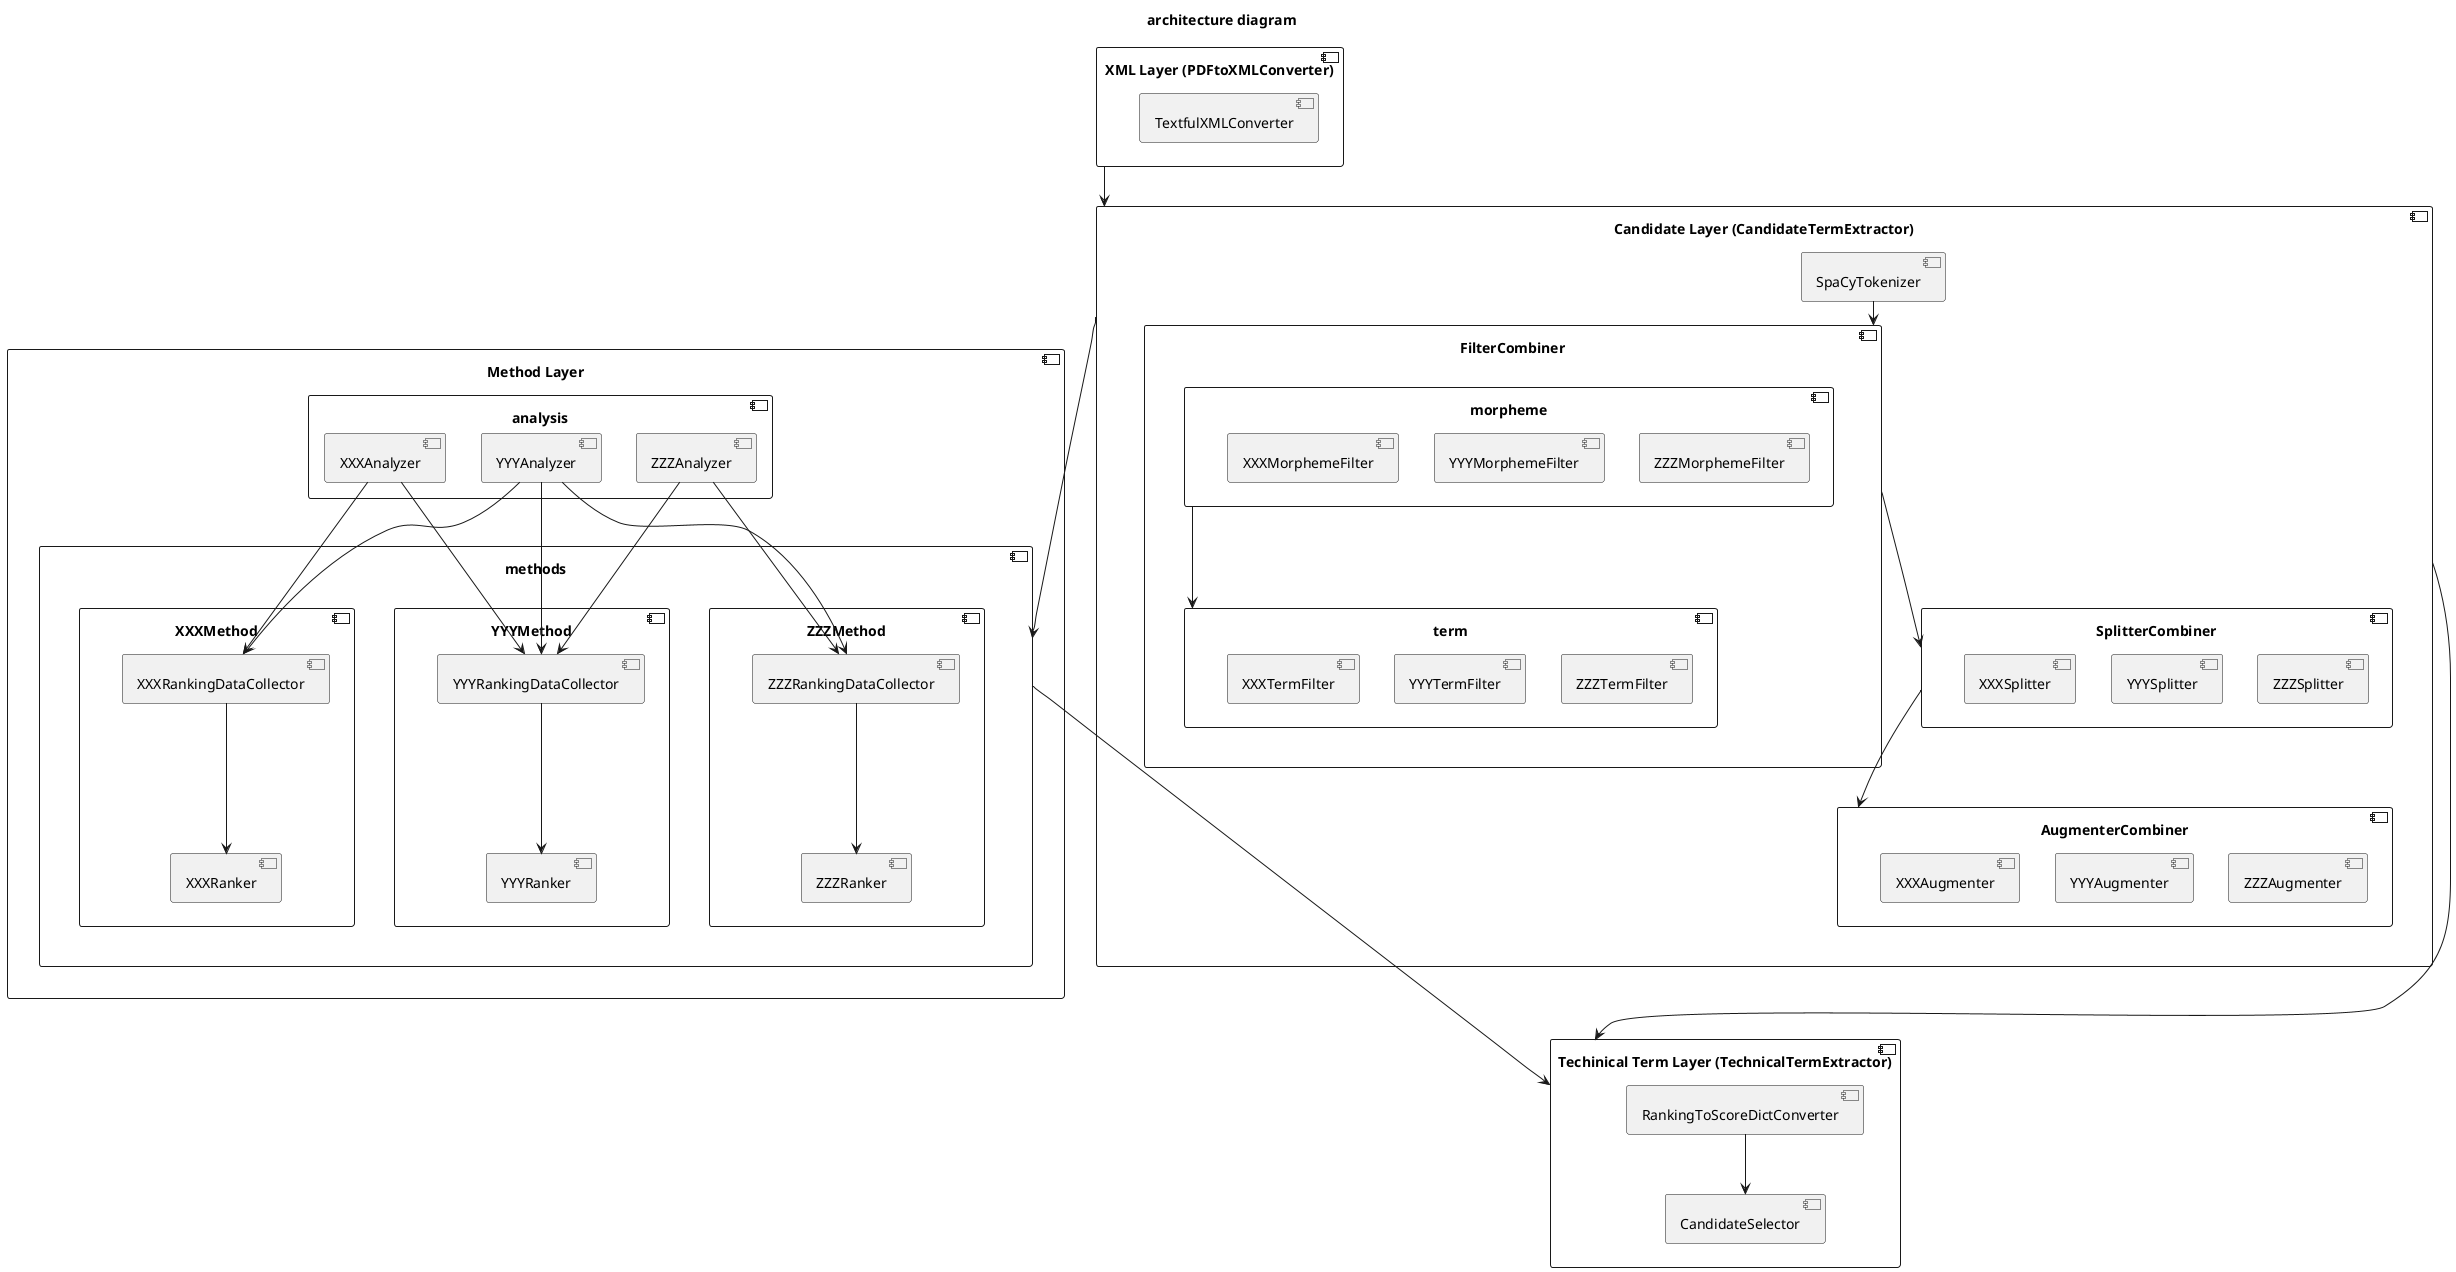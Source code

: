 @startuml
title "architecture diagram"

component "XML Layer (PDFtoXMLConverter)" as XMLLayer {
    component TextfulXMLConverter
}

component "Candidate Layer (CandidateTermExtractor)" as CandidateLayer {
    component SpaCyTokenizer
    component FilterCombiner {
        component morpheme {
            component XXXMorphemeFilter
            component YYYMorphemeFilter
            component ZZZMorphemeFilter

            XXXMorphemeFilter -[hidden]right- YYYMorphemeFilter
            YYYMorphemeFilter -[hidden]right- ZZZMorphemeFilter
        }

        component term {
            component XXXTermFilter
            component YYYTermFilter
            component ZZZTermFilter

            XXXTermFilter -[hidden]right- YYYTermFilter
            YYYTermFilter -[hidden]right- ZZZTermFilter
        }
        morpheme -down-> term
    }

    component SplitterCombiner {
        component XXXSplitter
        component YYYSplitter
        component ZZZSplitter

        XXXSplitter -[hidden]right- YYYSplitter
        YYYSplitter -[hidden]right- ZZZSplitter
    }

    component AugmenterCombiner {
        component XXXAugmenter
        component YYYAugmenter
        component ZZZAugmenter

        XXXAugmenter -[hidden]right- YYYAugmenter
        YYYAugmenter -[hidden]right- ZZZAugmenter
    }

    SpaCyTokenizer -down-> FilterCombiner
    FilterCombiner -down-> SplitterCombiner
    SplitterCombiner -down-> AugmenterCombiner
    
}

component "Method Layer" as MethodLayer {
    component analysis {
        component XXXAnalyzer
        component YYYAnalyzer
        component ZZZAnalyzer

        XXXAnalyzer -[hidden]right- YYYAnalyzer
        YYYAnalyzer -[hidden]right- ZZZAnalyzer
    }

    component methods {
        component XXXMethod {
            component XXXRankingDataCollector
            component XXXRanker

            XXXRankingDataCollector -down-> XXXRanker
        }

        component YYYMethod {
            component YYYRankingDataCollector
            component YYYRanker

            YYYRankingDataCollector -down-> YYYRanker
        }

        component ZZZMethod {
            component ZZZRankingDataCollector
            component ZZZRanker

            ZZZRankingDataCollector -down-> ZZZRanker
        }

        XXXMethod -[hidden]right- YYYMethod
        YYYMethod -[hidden]right- ZZZMethod
    }

    XXXAnalyzer -down-> XXXRankingDataCollector
    YYYAnalyzer -down-> XXXRankingDataCollector
    XXXAnalyzer -down-> YYYRankingDataCollector
    YYYAnalyzer -down-> YYYRankingDataCollector
    ZZZAnalyzer -down-> YYYRankingDataCollector
    YYYAnalyzer -down-> ZZZRankingDataCollector
    ZZZAnalyzer -down-> ZZZRankingDataCollector
}

component "Techinical Term Layer (TechnicalTermExtractor)" as TechinicalTermLayer {
    component RankingToScoreDictConverter
    component CandidateSelector
    RankingToScoreDictConverter -down->  CandidateSelector
}

XMLLayer -down-> CandidateLayer
CandidateLayer --down-> methods
CandidateLayer ---down-> TechinicalTermLayer
methods ---down-> TechinicalTermLayer


@enduml